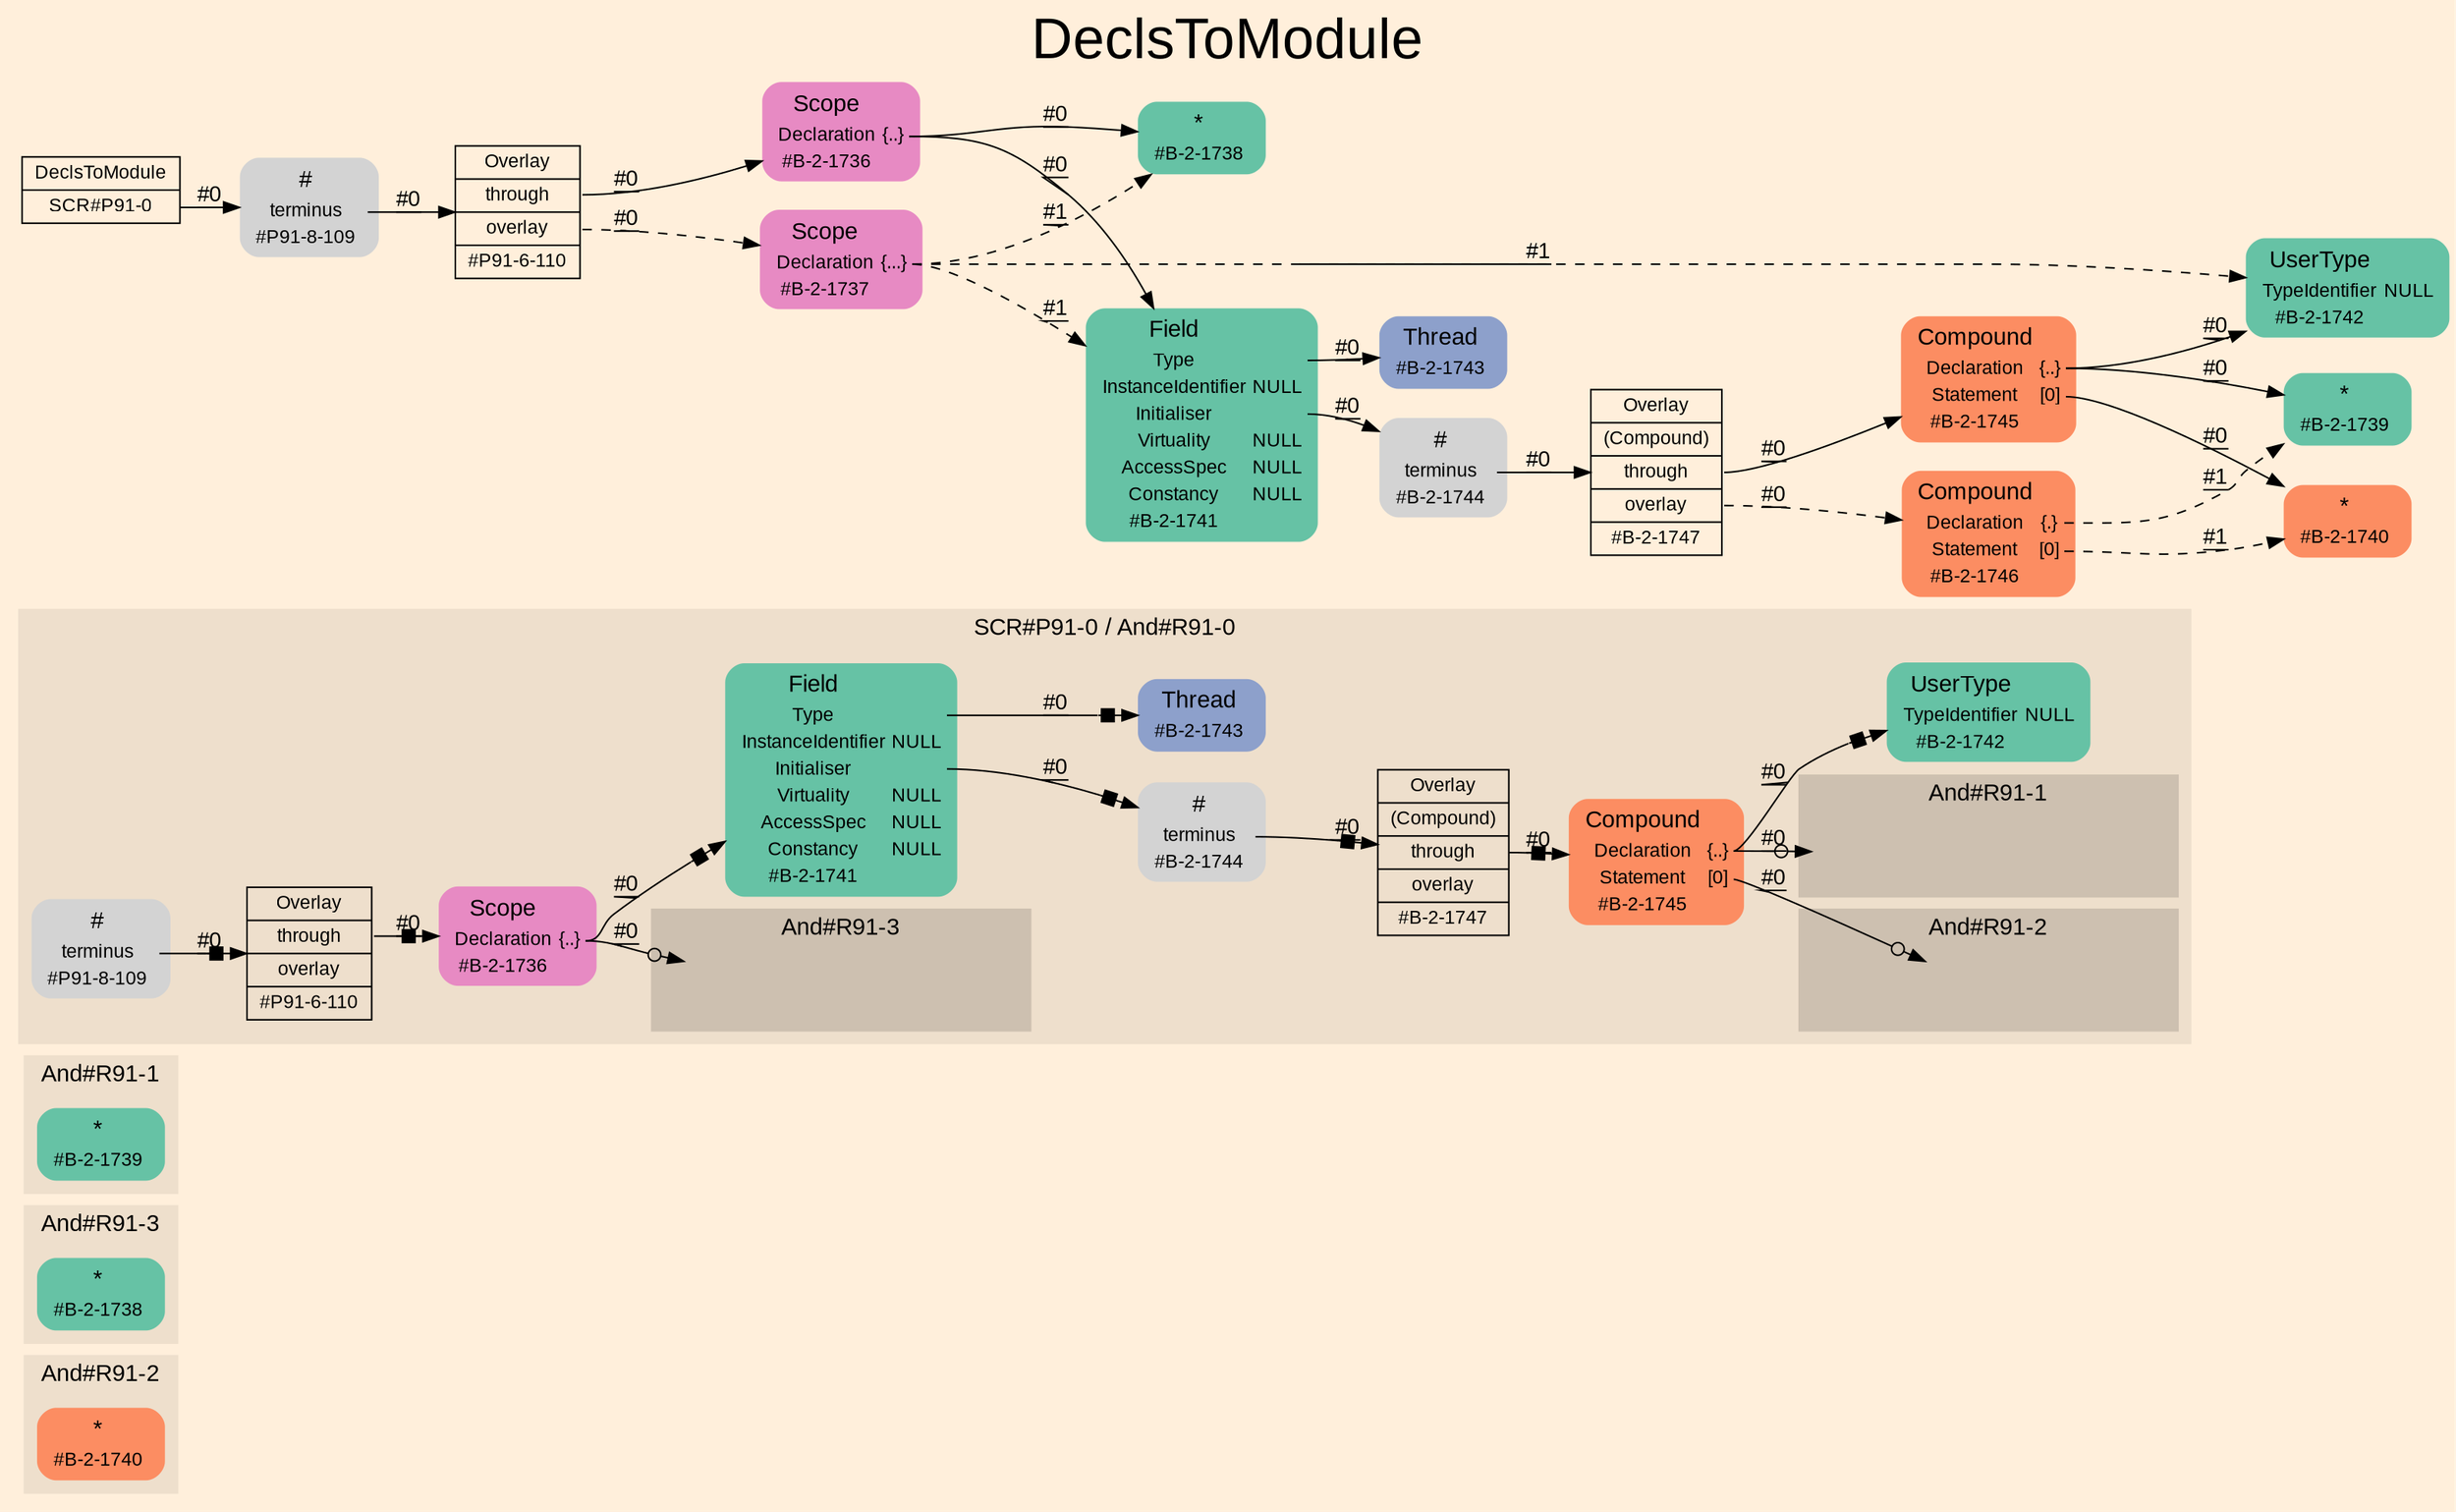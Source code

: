 digraph "DeclsToModule" {
label = "DeclsToModule"
labelloc = t
fontsize = "36"
graph [
    rankdir = "LR"
    ranksep = 0.3
    bgcolor = antiquewhite1
    color = black
    fontcolor = black
    fontname = "Arial"
];
node [
    fontname = "Arial"
];
edge [
    fontname = "Arial"
];

// -------------------- figure And#R91-2 --------------------
// -------- region And#R91-2 ----------
subgraph "clusterAnd#R91-2" {
    label = "And#R91-2"
    style = "filled"
    color = antiquewhite2
    fontsize = "15"
    // -------- block And#R91-2/#B-2-1740 ----------
    "And#R91-2/#B-2-1740" [
        shape = "plaintext"
        fillcolor = "/set28/2"
        label = <<TABLE BORDER="0" CELLBORDER="0" CELLSPACING="0">
         <TR><TD><FONT POINT-SIZE="15.0">*</FONT></TD><TD></TD></TR>
         <TR><TD>#B-2-1740</TD><TD PORT="port0"></TD></TR>
        </TABLE>>
        style = "rounded,filled"
        fontsize = "12"
    ];
    
}


// -------------------- figure And#R91-3 --------------------
// -------- region And#R91-3 ----------
subgraph "clusterAnd#R91-3" {
    label = "And#R91-3"
    style = "filled"
    color = antiquewhite2
    fontsize = "15"
    // -------- block And#R91-3/#B-2-1738 ----------
    "And#R91-3/#B-2-1738" [
        shape = "plaintext"
        fillcolor = "/set28/1"
        label = <<TABLE BORDER="0" CELLBORDER="0" CELLSPACING="0">
         <TR><TD><FONT POINT-SIZE="15.0">*</FONT></TD><TD></TD></TR>
         <TR><TD>#B-2-1738</TD><TD PORT="port0"></TD></TR>
        </TABLE>>
        style = "rounded,filled"
        fontsize = "12"
    ];
    
}


// -------------------- figure And#R91-1 --------------------
// -------- region And#R91-1 ----------
subgraph "clusterAnd#R91-1" {
    label = "And#R91-1"
    style = "filled"
    color = antiquewhite2
    fontsize = "15"
    // -------- block And#R91-1/#B-2-1739 ----------
    "And#R91-1/#B-2-1739" [
        shape = "plaintext"
        fillcolor = "/set28/1"
        label = <<TABLE BORDER="0" CELLBORDER="0" CELLSPACING="0">
         <TR><TD><FONT POINT-SIZE="15.0">*</FONT></TD><TD></TD></TR>
         <TR><TD>#B-2-1739</TD><TD PORT="port0"></TD></TR>
        </TABLE>>
        style = "rounded,filled"
        fontsize = "12"
    ];
    
}


// -------------------- figure And#R91-0 --------------------
// -------- region And#R91-0 ----------
subgraph "clusterAnd#R91-0" {
    label = "SCR#P91-0 / And#R91-0"
    style = "filled"
    color = antiquewhite2
    fontsize = "15"
    // -------- block And#R91-0/#B-2-1743 ----------
    "And#R91-0/#B-2-1743" [
        shape = "plaintext"
        fillcolor = "/set28/3"
        label = <<TABLE BORDER="0" CELLBORDER="0" CELLSPACING="0">
         <TR><TD><FONT POINT-SIZE="15.0">Thread</FONT></TD><TD></TD></TR>
         <TR><TD>#B-2-1743</TD><TD PORT="port0"></TD></TR>
        </TABLE>>
        style = "rounded,filled"
        fontsize = "12"
    ];
    
    // -------- block And#R91-0/#B-2-1744 ----------
    "And#R91-0/#B-2-1744" [
        shape = "plaintext"
        label = <<TABLE BORDER="0" CELLBORDER="0" CELLSPACING="0">
         <TR><TD><FONT POINT-SIZE="15.0">#</FONT></TD><TD></TD></TR>
         <TR><TD>terminus</TD><TD PORT="port0"></TD></TR>
         <TR><TD>#B-2-1744</TD><TD PORT="port1"></TD></TR>
        </TABLE>>
        style = "rounded,filled"
        fontsize = "12"
    ];
    
    "And#R91-0/#B-2-1744":port0 -> "And#R91-0/#B-2-1747" [
        arrowhead="normalnonebox"
        label = "#0"
        decorate = true
        color = black
        fontcolor = black
    ];
    
    // -------- block And#R91-0/#B-2-1736 ----------
    "And#R91-0/#B-2-1736" [
        shape = "plaintext"
        fillcolor = "/set28/4"
        label = <<TABLE BORDER="0" CELLBORDER="0" CELLSPACING="0">
         <TR><TD><FONT POINT-SIZE="15.0">Scope</FONT></TD><TD></TD></TR>
         <TR><TD>Declaration</TD><TD PORT="port0">{..}</TD></TR>
         <TR><TD>#B-2-1736</TD><TD PORT="port1"></TD></TR>
        </TABLE>>
        style = "rounded,filled"
        fontsize = "12"
    ];
    
    "And#R91-0/#B-2-1736":port0 -> "And#R91-0/And#R91-3/#B-2-1738" [
        arrowhead="normalnoneodot"
        label = "#0"
        decorate = true
        color = black
        fontcolor = black
    ];
    
    "And#R91-0/#B-2-1736":port0 -> "And#R91-0/#B-2-1741" [
        arrowhead="normalnonebox"
        label = "#0"
        decorate = true
        color = black
        fontcolor = black
    ];
    
    // -------- block And#R91-0/#B-2-1741 ----------
    "And#R91-0/#B-2-1741" [
        shape = "plaintext"
        fillcolor = "/set28/1"
        label = <<TABLE BORDER="0" CELLBORDER="0" CELLSPACING="0">
         <TR><TD><FONT POINT-SIZE="15.0">Field</FONT></TD><TD></TD></TR>
         <TR><TD>Type</TD><TD PORT="port0"></TD></TR>
         <TR><TD>InstanceIdentifier</TD><TD PORT="port1">NULL</TD></TR>
         <TR><TD>Initialiser</TD><TD PORT="port2"></TD></TR>
         <TR><TD>Virtuality</TD><TD PORT="port3">NULL</TD></TR>
         <TR><TD>AccessSpec</TD><TD PORT="port4">NULL</TD></TR>
         <TR><TD>Constancy</TD><TD PORT="port5">NULL</TD></TR>
         <TR><TD>#B-2-1741</TD><TD PORT="port6"></TD></TR>
        </TABLE>>
        style = "rounded,filled"
        fontsize = "12"
    ];
    
    "And#R91-0/#B-2-1741":port0 -> "And#R91-0/#B-2-1743" [
        arrowhead="normalnonebox"
        label = "#0"
        decorate = true
        color = black
        fontcolor = black
    ];
    
    "And#R91-0/#B-2-1741":port2 -> "And#R91-0/#B-2-1744" [
        arrowhead="normalnonebox"
        label = "#0"
        decorate = true
        color = black
        fontcolor = black
    ];
    
    // -------- block And#R91-0/#B-2-1742 ----------
    "And#R91-0/#B-2-1742" [
        shape = "plaintext"
        fillcolor = "/set28/1"
        label = <<TABLE BORDER="0" CELLBORDER="0" CELLSPACING="0">
         <TR><TD><FONT POINT-SIZE="15.0">UserType</FONT></TD><TD></TD></TR>
         <TR><TD>TypeIdentifier</TD><TD PORT="port0">NULL</TD></TR>
         <TR><TD>#B-2-1742</TD><TD PORT="port1"></TD></TR>
        </TABLE>>
        style = "rounded,filled"
        fontsize = "12"
    ];
    
    // -------- block And#R91-0/#B-2-1745 ----------
    "And#R91-0/#B-2-1745" [
        shape = "plaintext"
        fillcolor = "/set28/2"
        label = <<TABLE BORDER="0" CELLBORDER="0" CELLSPACING="0">
         <TR><TD><FONT POINT-SIZE="15.0">Compound</FONT></TD><TD></TD></TR>
         <TR><TD>Declaration</TD><TD PORT="port0">{..}</TD></TR>
         <TR><TD>Statement</TD><TD PORT="port1">[0]</TD></TR>
         <TR><TD>#B-2-1745</TD><TD PORT="port2"></TD></TR>
        </TABLE>>
        style = "rounded,filled"
        fontsize = "12"
    ];
    
    "And#R91-0/#B-2-1745":port0 -> "And#R91-0/And#R91-1/#B-2-1739" [
        arrowhead="normalnoneodot"
        label = "#0"
        decorate = true
        color = black
        fontcolor = black
    ];
    
    "And#R91-0/#B-2-1745":port0 -> "And#R91-0/#B-2-1742" [
        arrowhead="normalnonebox"
        label = "#0"
        decorate = true
        color = black
        fontcolor = black
    ];
    
    "And#R91-0/#B-2-1745":port1 -> "And#R91-0/And#R91-2/#B-2-1740" [
        arrowhead="normalnoneodot"
        label = "#0"
        decorate = true
        color = black
        fontcolor = black
    ];
    
    // -------- block And#R91-0/#B-2-1747 ----------
    "And#R91-0/#B-2-1747" [
        shape = "record"
        fillcolor = antiquewhite2
        label = "<fixed> Overlay | <port0> (Compound) | <port1> through | <port2> overlay | <port3> #B-2-1747"
        style = "filled"
        fontsize = "12"
        color = black
        fontcolor = black
    ];
    
    "And#R91-0/#B-2-1747":port1 -> "And#R91-0/#B-2-1745" [
        arrowhead="normalnonebox"
        label = "#0"
        decorate = true
        color = black
        fontcolor = black
    ];
    
    // -------- block And#R91-0/#P91-6-110 ----------
    "And#R91-0/#P91-6-110" [
        shape = "record"
        fillcolor = antiquewhite2
        label = "<fixed> Overlay | <port0> through | <port1> overlay | <port2> #P91-6-110"
        style = "filled"
        fontsize = "12"
        color = black
        fontcolor = black
    ];
    
    "And#R91-0/#P91-6-110":port0 -> "And#R91-0/#B-2-1736" [
        arrowhead="normalnonebox"
        label = "#0"
        decorate = true
        color = black
        fontcolor = black
    ];
    
    // -------- block And#R91-0/#P91-8-109 ----------
    "And#R91-0/#P91-8-109" [
        shape = "plaintext"
        label = <<TABLE BORDER="0" CELLBORDER="0" CELLSPACING="0">
         <TR><TD><FONT POINT-SIZE="15.0">#</FONT></TD><TD></TD></TR>
         <TR><TD>terminus</TD><TD PORT="port0"></TD></TR>
         <TR><TD>#P91-8-109</TD><TD PORT="port1"></TD></TR>
        </TABLE>>
        style = "rounded,filled"
        fontsize = "12"
    ];
    
    "And#R91-0/#P91-8-109":port0 -> "And#R91-0/#P91-6-110" [
        arrowhead="normalnonebox"
        label = "#0"
        decorate = true
        color = black
        fontcolor = black
    ];
    
    // -------- region And#R91-0/And#R91-1 ----------
    subgraph "clusterAnd#R91-0/And#R91-1" {
        label = "And#R91-1"
        style = "filled"
        color = antiquewhite3
        fontsize = "15"
        // -------- block And#R91-0/And#R91-1/#B-2-1739 ----------
        "And#R91-0/And#R91-1/#B-2-1739" [
            shape = "none"
            style = "invisible"
        ];
        
    }
    
    // -------- region And#R91-0/And#R91-2 ----------
    subgraph "clusterAnd#R91-0/And#R91-2" {
        label = "And#R91-2"
        style = "filled"
        color = antiquewhite3
        fontsize = "15"
        // -------- block And#R91-0/And#R91-2/#B-2-1740 ----------
        "And#R91-0/And#R91-2/#B-2-1740" [
            shape = "none"
            style = "invisible"
        ];
        
    }
    
    // -------- region And#R91-0/And#R91-3 ----------
    subgraph "clusterAnd#R91-0/And#R91-3" {
        label = "And#R91-3"
        style = "filled"
        color = antiquewhite3
        fontsize = "15"
        // -------- block And#R91-0/And#R91-3/#B-2-1738 ----------
        "And#R91-0/And#R91-3/#B-2-1738" [
            shape = "none"
            style = "invisible"
        ];
        
    }
    
}


// -------------------- transformation figure --------------------
// -------- block CR#P91-0 ----------
"CR#P91-0" [
    shape = "record"
    fillcolor = antiquewhite1
    label = "<fixed> DeclsToModule | <port0> SCR#P91-0"
    style = "filled"
    fontsize = "12"
    color = black
    fontcolor = black
];

"CR#P91-0":port0 -> "#P91-8-109" [
    label = "#0"
    decorate = true
    color = black
    fontcolor = black
];

// -------- block #P91-8-109 ----------
"#P91-8-109" [
    shape = "plaintext"
    label = <<TABLE BORDER="0" CELLBORDER="0" CELLSPACING="0">
     <TR><TD><FONT POINT-SIZE="15.0">#</FONT></TD><TD></TD></TR>
     <TR><TD>terminus</TD><TD PORT="port0"></TD></TR>
     <TR><TD>#P91-8-109</TD><TD PORT="port1"></TD></TR>
    </TABLE>>
    style = "rounded,filled"
    fontsize = "12"
];

"#P91-8-109":port0 -> "#P91-6-110" [
    label = "#0"
    decorate = true
    color = black
    fontcolor = black
];

// -------- block #P91-6-110 ----------
"#P91-6-110" [
    shape = "record"
    fillcolor = antiquewhite1
    label = "<fixed> Overlay | <port0> through | <port1> overlay | <port2> #P91-6-110"
    style = "filled"
    fontsize = "12"
    color = black
    fontcolor = black
];

"#P91-6-110":port0 -> "#B-2-1736" [
    label = "#0"
    decorate = true
    color = black
    fontcolor = black
];

"#P91-6-110":port1 -> "#B-2-1737" [
    style="dashed"
    label = "#0"
    decorate = true
    color = black
    fontcolor = black
];

// -------- block #B-2-1736 ----------
"#B-2-1736" [
    shape = "plaintext"
    fillcolor = "/set28/4"
    label = <<TABLE BORDER="0" CELLBORDER="0" CELLSPACING="0">
     <TR><TD><FONT POINT-SIZE="15.0">Scope</FONT></TD><TD></TD></TR>
     <TR><TD>Declaration</TD><TD PORT="port0">{..}</TD></TR>
     <TR><TD>#B-2-1736</TD><TD PORT="port1"></TD></TR>
    </TABLE>>
    style = "rounded,filled"
    fontsize = "12"
];

"#B-2-1736":port0 -> "#B-2-1738" [
    label = "#0"
    decorate = true
    color = black
    fontcolor = black
];

"#B-2-1736":port0 -> "#B-2-1741" [
    label = "#0"
    decorate = true
    color = black
    fontcolor = black
];

// -------- block #B-2-1738 ----------
"#B-2-1738" [
    shape = "plaintext"
    fillcolor = "/set28/1"
    label = <<TABLE BORDER="0" CELLBORDER="0" CELLSPACING="0">
     <TR><TD><FONT POINT-SIZE="15.0">*</FONT></TD><TD></TD></TR>
     <TR><TD>#B-2-1738</TD><TD PORT="port0"></TD></TR>
    </TABLE>>
    style = "rounded,filled"
    fontsize = "12"
];

// -------- block #B-2-1741 ----------
"#B-2-1741" [
    shape = "plaintext"
    fillcolor = "/set28/1"
    label = <<TABLE BORDER="0" CELLBORDER="0" CELLSPACING="0">
     <TR><TD><FONT POINT-SIZE="15.0">Field</FONT></TD><TD></TD></TR>
     <TR><TD>Type</TD><TD PORT="port0"></TD></TR>
     <TR><TD>InstanceIdentifier</TD><TD PORT="port1">NULL</TD></TR>
     <TR><TD>Initialiser</TD><TD PORT="port2"></TD></TR>
     <TR><TD>Virtuality</TD><TD PORT="port3">NULL</TD></TR>
     <TR><TD>AccessSpec</TD><TD PORT="port4">NULL</TD></TR>
     <TR><TD>Constancy</TD><TD PORT="port5">NULL</TD></TR>
     <TR><TD>#B-2-1741</TD><TD PORT="port6"></TD></TR>
    </TABLE>>
    style = "rounded,filled"
    fontsize = "12"
];

"#B-2-1741":port0 -> "#B-2-1743" [
    label = "#0"
    decorate = true
    color = black
    fontcolor = black
];

"#B-2-1741":port2 -> "#B-2-1744" [
    label = "#0"
    decorate = true
    color = black
    fontcolor = black
];

// -------- block #B-2-1743 ----------
"#B-2-1743" [
    shape = "plaintext"
    fillcolor = "/set28/3"
    label = <<TABLE BORDER="0" CELLBORDER="0" CELLSPACING="0">
     <TR><TD><FONT POINT-SIZE="15.0">Thread</FONT></TD><TD></TD></TR>
     <TR><TD>#B-2-1743</TD><TD PORT="port0"></TD></TR>
    </TABLE>>
    style = "rounded,filled"
    fontsize = "12"
];

// -------- block #B-2-1744 ----------
"#B-2-1744" [
    shape = "plaintext"
    label = <<TABLE BORDER="0" CELLBORDER="0" CELLSPACING="0">
     <TR><TD><FONT POINT-SIZE="15.0">#</FONT></TD><TD></TD></TR>
     <TR><TD>terminus</TD><TD PORT="port0"></TD></TR>
     <TR><TD>#B-2-1744</TD><TD PORT="port1"></TD></TR>
    </TABLE>>
    style = "rounded,filled"
    fontsize = "12"
];

"#B-2-1744":port0 -> "#B-2-1747" [
    label = "#0"
    decorate = true
    color = black
    fontcolor = black
];

// -------- block #B-2-1747 ----------
"#B-2-1747" [
    shape = "record"
    fillcolor = antiquewhite1
    label = "<fixed> Overlay | <port0> (Compound) | <port1> through | <port2> overlay | <port3> #B-2-1747"
    style = "filled"
    fontsize = "12"
    color = black
    fontcolor = black
];

"#B-2-1747":port1 -> "#B-2-1745" [
    label = "#0"
    decorate = true
    color = black
    fontcolor = black
];

"#B-2-1747":port2 -> "#B-2-1746" [
    style="dashed"
    label = "#0"
    decorate = true
    color = black
    fontcolor = black
];

// -------- block #B-2-1745 ----------
"#B-2-1745" [
    shape = "plaintext"
    fillcolor = "/set28/2"
    label = <<TABLE BORDER="0" CELLBORDER="0" CELLSPACING="0">
     <TR><TD><FONT POINT-SIZE="15.0">Compound</FONT></TD><TD></TD></TR>
     <TR><TD>Declaration</TD><TD PORT="port0">{..}</TD></TR>
     <TR><TD>Statement</TD><TD PORT="port1">[0]</TD></TR>
     <TR><TD>#B-2-1745</TD><TD PORT="port2"></TD></TR>
    </TABLE>>
    style = "rounded,filled"
    fontsize = "12"
];

"#B-2-1745":port0 -> "#B-2-1739" [
    label = "#0"
    decorate = true
    color = black
    fontcolor = black
];

"#B-2-1745":port0 -> "#B-2-1742" [
    label = "#0"
    decorate = true
    color = black
    fontcolor = black
];

"#B-2-1745":port1 -> "#B-2-1740" [
    label = "#0"
    decorate = true
    color = black
    fontcolor = black
];

// -------- block #B-2-1739 ----------
"#B-2-1739" [
    shape = "plaintext"
    fillcolor = "/set28/1"
    label = <<TABLE BORDER="0" CELLBORDER="0" CELLSPACING="0">
     <TR><TD><FONT POINT-SIZE="15.0">*</FONT></TD><TD></TD></TR>
     <TR><TD>#B-2-1739</TD><TD PORT="port0"></TD></TR>
    </TABLE>>
    style = "rounded,filled"
    fontsize = "12"
];

// -------- block #B-2-1742 ----------
"#B-2-1742" [
    shape = "plaintext"
    fillcolor = "/set28/1"
    label = <<TABLE BORDER="0" CELLBORDER="0" CELLSPACING="0">
     <TR><TD><FONT POINT-SIZE="15.0">UserType</FONT></TD><TD></TD></TR>
     <TR><TD>TypeIdentifier</TD><TD PORT="port0">NULL</TD></TR>
     <TR><TD>#B-2-1742</TD><TD PORT="port1"></TD></TR>
    </TABLE>>
    style = "rounded,filled"
    fontsize = "12"
];

// -------- block #B-2-1740 ----------
"#B-2-1740" [
    shape = "plaintext"
    fillcolor = "/set28/2"
    label = <<TABLE BORDER="0" CELLBORDER="0" CELLSPACING="0">
     <TR><TD><FONT POINT-SIZE="15.0">*</FONT></TD><TD></TD></TR>
     <TR><TD>#B-2-1740</TD><TD PORT="port0"></TD></TR>
    </TABLE>>
    style = "rounded,filled"
    fontsize = "12"
];

// -------- block #B-2-1746 ----------
"#B-2-1746" [
    shape = "plaintext"
    fillcolor = "/set28/2"
    label = <<TABLE BORDER="0" CELLBORDER="0" CELLSPACING="0">
     <TR><TD><FONT POINT-SIZE="15.0">Compound</FONT></TD><TD></TD></TR>
     <TR><TD>Declaration</TD><TD PORT="port0">{.}</TD></TR>
     <TR><TD>Statement</TD><TD PORT="port1">[0]</TD></TR>
     <TR><TD>#B-2-1746</TD><TD PORT="port2"></TD></TR>
    </TABLE>>
    style = "rounded,filled"
    fontsize = "12"
];

"#B-2-1746":port0 -> "#B-2-1739" [
    style="dashed"
    label = "#1"
    decorate = true
    color = black
    fontcolor = black
];

"#B-2-1746":port1 -> "#B-2-1740" [
    style="dashed"
    label = "#1"
    decorate = true
    color = black
    fontcolor = black
];

// -------- block #B-2-1737 ----------
"#B-2-1737" [
    shape = "plaintext"
    fillcolor = "/set28/4"
    label = <<TABLE BORDER="0" CELLBORDER="0" CELLSPACING="0">
     <TR><TD><FONT POINT-SIZE="15.0">Scope</FONT></TD><TD></TD></TR>
     <TR><TD>Declaration</TD><TD PORT="port0">{...}</TD></TR>
     <TR><TD>#B-2-1737</TD><TD PORT="port1"></TD></TR>
    </TABLE>>
    style = "rounded,filled"
    fontsize = "12"
];

"#B-2-1737":port0 -> "#B-2-1738" [
    style="dashed"
    label = "#1"
    decorate = true
    color = black
    fontcolor = black
];

"#B-2-1737":port0 -> "#B-2-1741" [
    style="dashed"
    label = "#1"
    decorate = true
    color = black
    fontcolor = black
];

"#B-2-1737":port0 -> "#B-2-1742" [
    style="dashed"
    label = "#1"
    decorate = true
    color = black
    fontcolor = black
];


}
